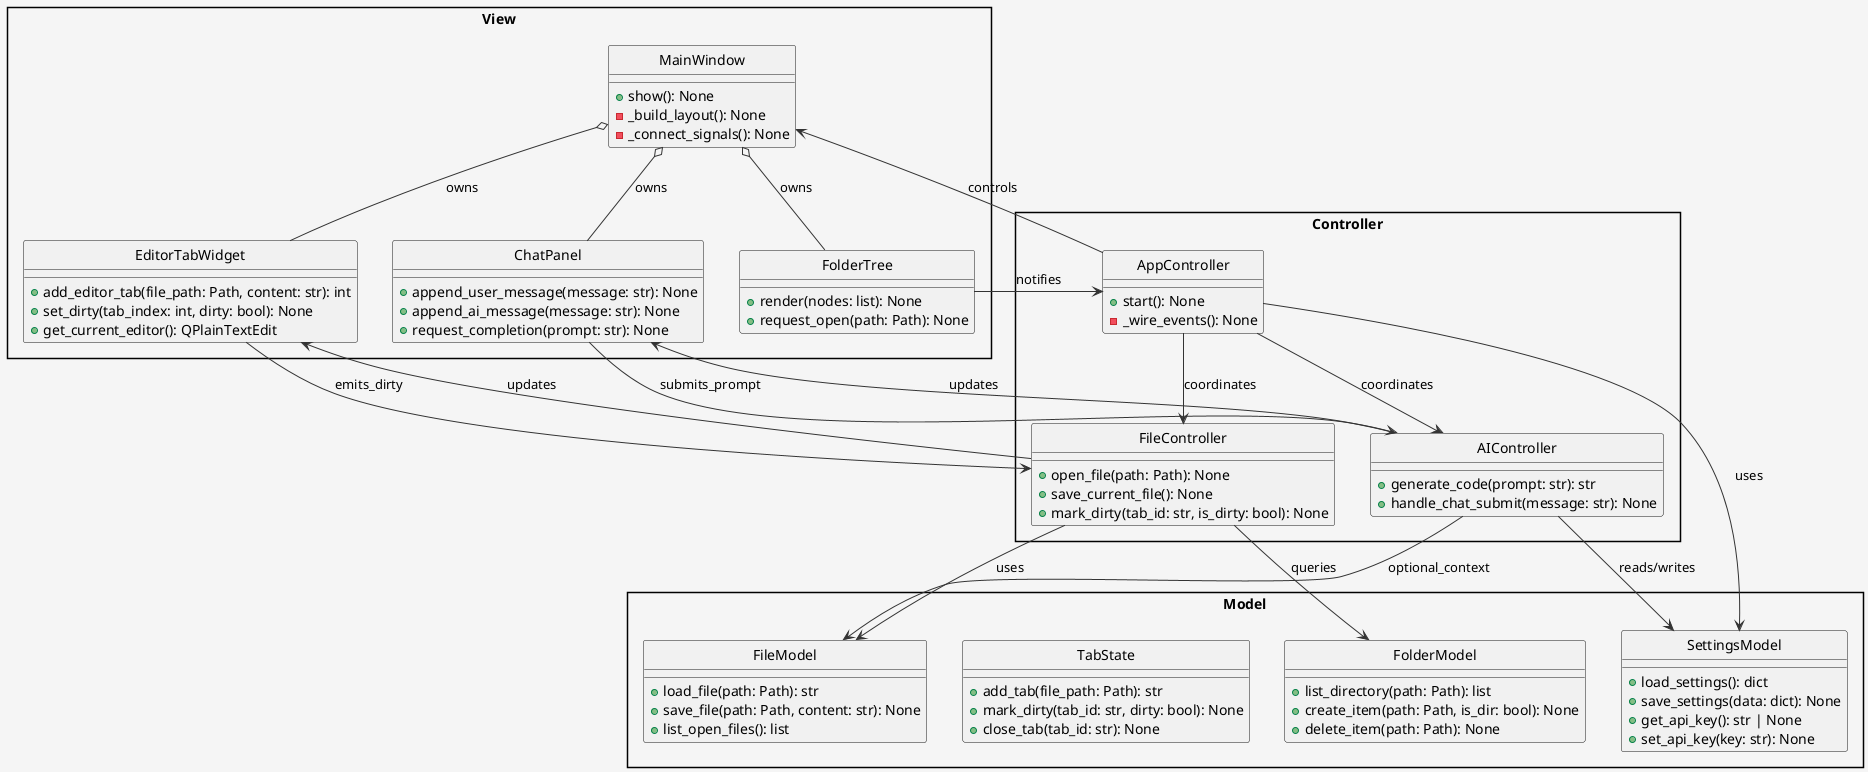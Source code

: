 @startuml ArchitectureDiagram
' MVC構造のクラス図。ControllerがModelとView間の仲介を行う。
skinparam style strictuml
skinparam packageStyle rectangle
skinparam backgroundColor #f5f5f5
skinparam ArrowColor #333333
skinparam ArrowThickness 1
skinparam defaultTextAlignment center

package "Model" {
  class FileModel {
    +load_file(path: Path): str
    +save_file(path: Path, content: str): None
    +list_open_files(): list
  }

  class FolderModel {
    +list_directory(path: Path): list
    +create_item(path: Path, is_dir: bool): None
    +delete_item(path: Path): None
  }

  class TabState {
    +add_tab(file_path: Path): str
    +mark_dirty(tab_id: str, dirty: bool): None
    +close_tab(tab_id: str): None
  }

  class SettingsModel {
    +load_settings(): dict
    +save_settings(data: dict): None
    +get_api_key(): str | None
    +set_api_key(key: str): None
  }
}

package "View" {
  class MainWindow {
    +show(): None
    -_build_layout(): None
    -_connect_signals(): None
  }

  class EditorTabWidget {
    +add_editor_tab(file_path: Path, content: str): int
    +set_dirty(tab_index: int, dirty: bool): None
    +get_current_editor(): QPlainTextEdit
  }

  class FolderTree {
    +render(nodes: list): None
    +request_open(path: Path): None
  }

  class ChatPanel {
    +append_user_message(message: str): None
    +append_ai_message(message: str): None
    +request_completion(prompt: str): None
  }
}

package "Controller" {
  class AppController {
    +start(): None
    -_wire_events(): None
  }

  class FileController {
    +open_file(path: Path): None
    +save_current_file(): None
    +mark_dirty(tab_id: str, is_dirty: bool): None
  }

  class AIController {
    +generate_code(prompt: str): str
    +handle_chat_submit(message: str): None
  }
}

AppController --> MainWindow : controls
AppController --> FileController : coordinates
AppController --> AIController : coordinates
AppController --> SettingsModel : uses

FileController --> FileModel : uses
FileController --> EditorTabWidget : updates
FileController --> FolderModel : queries

AIController --> ChatPanel : updates
AIController --> SettingsModel : reads/writes
AIController --> FileModel : optional_context

MainWindow o-- EditorTabWidget : owns
MainWindow o-- FolderTree : owns
MainWindow o-- ChatPanel : owns

FolderTree --> AppController : notifies
EditorTabWidget --> FileController : emits_dirty
ChatPanel --> AIController : submits_prompt

@enduml
